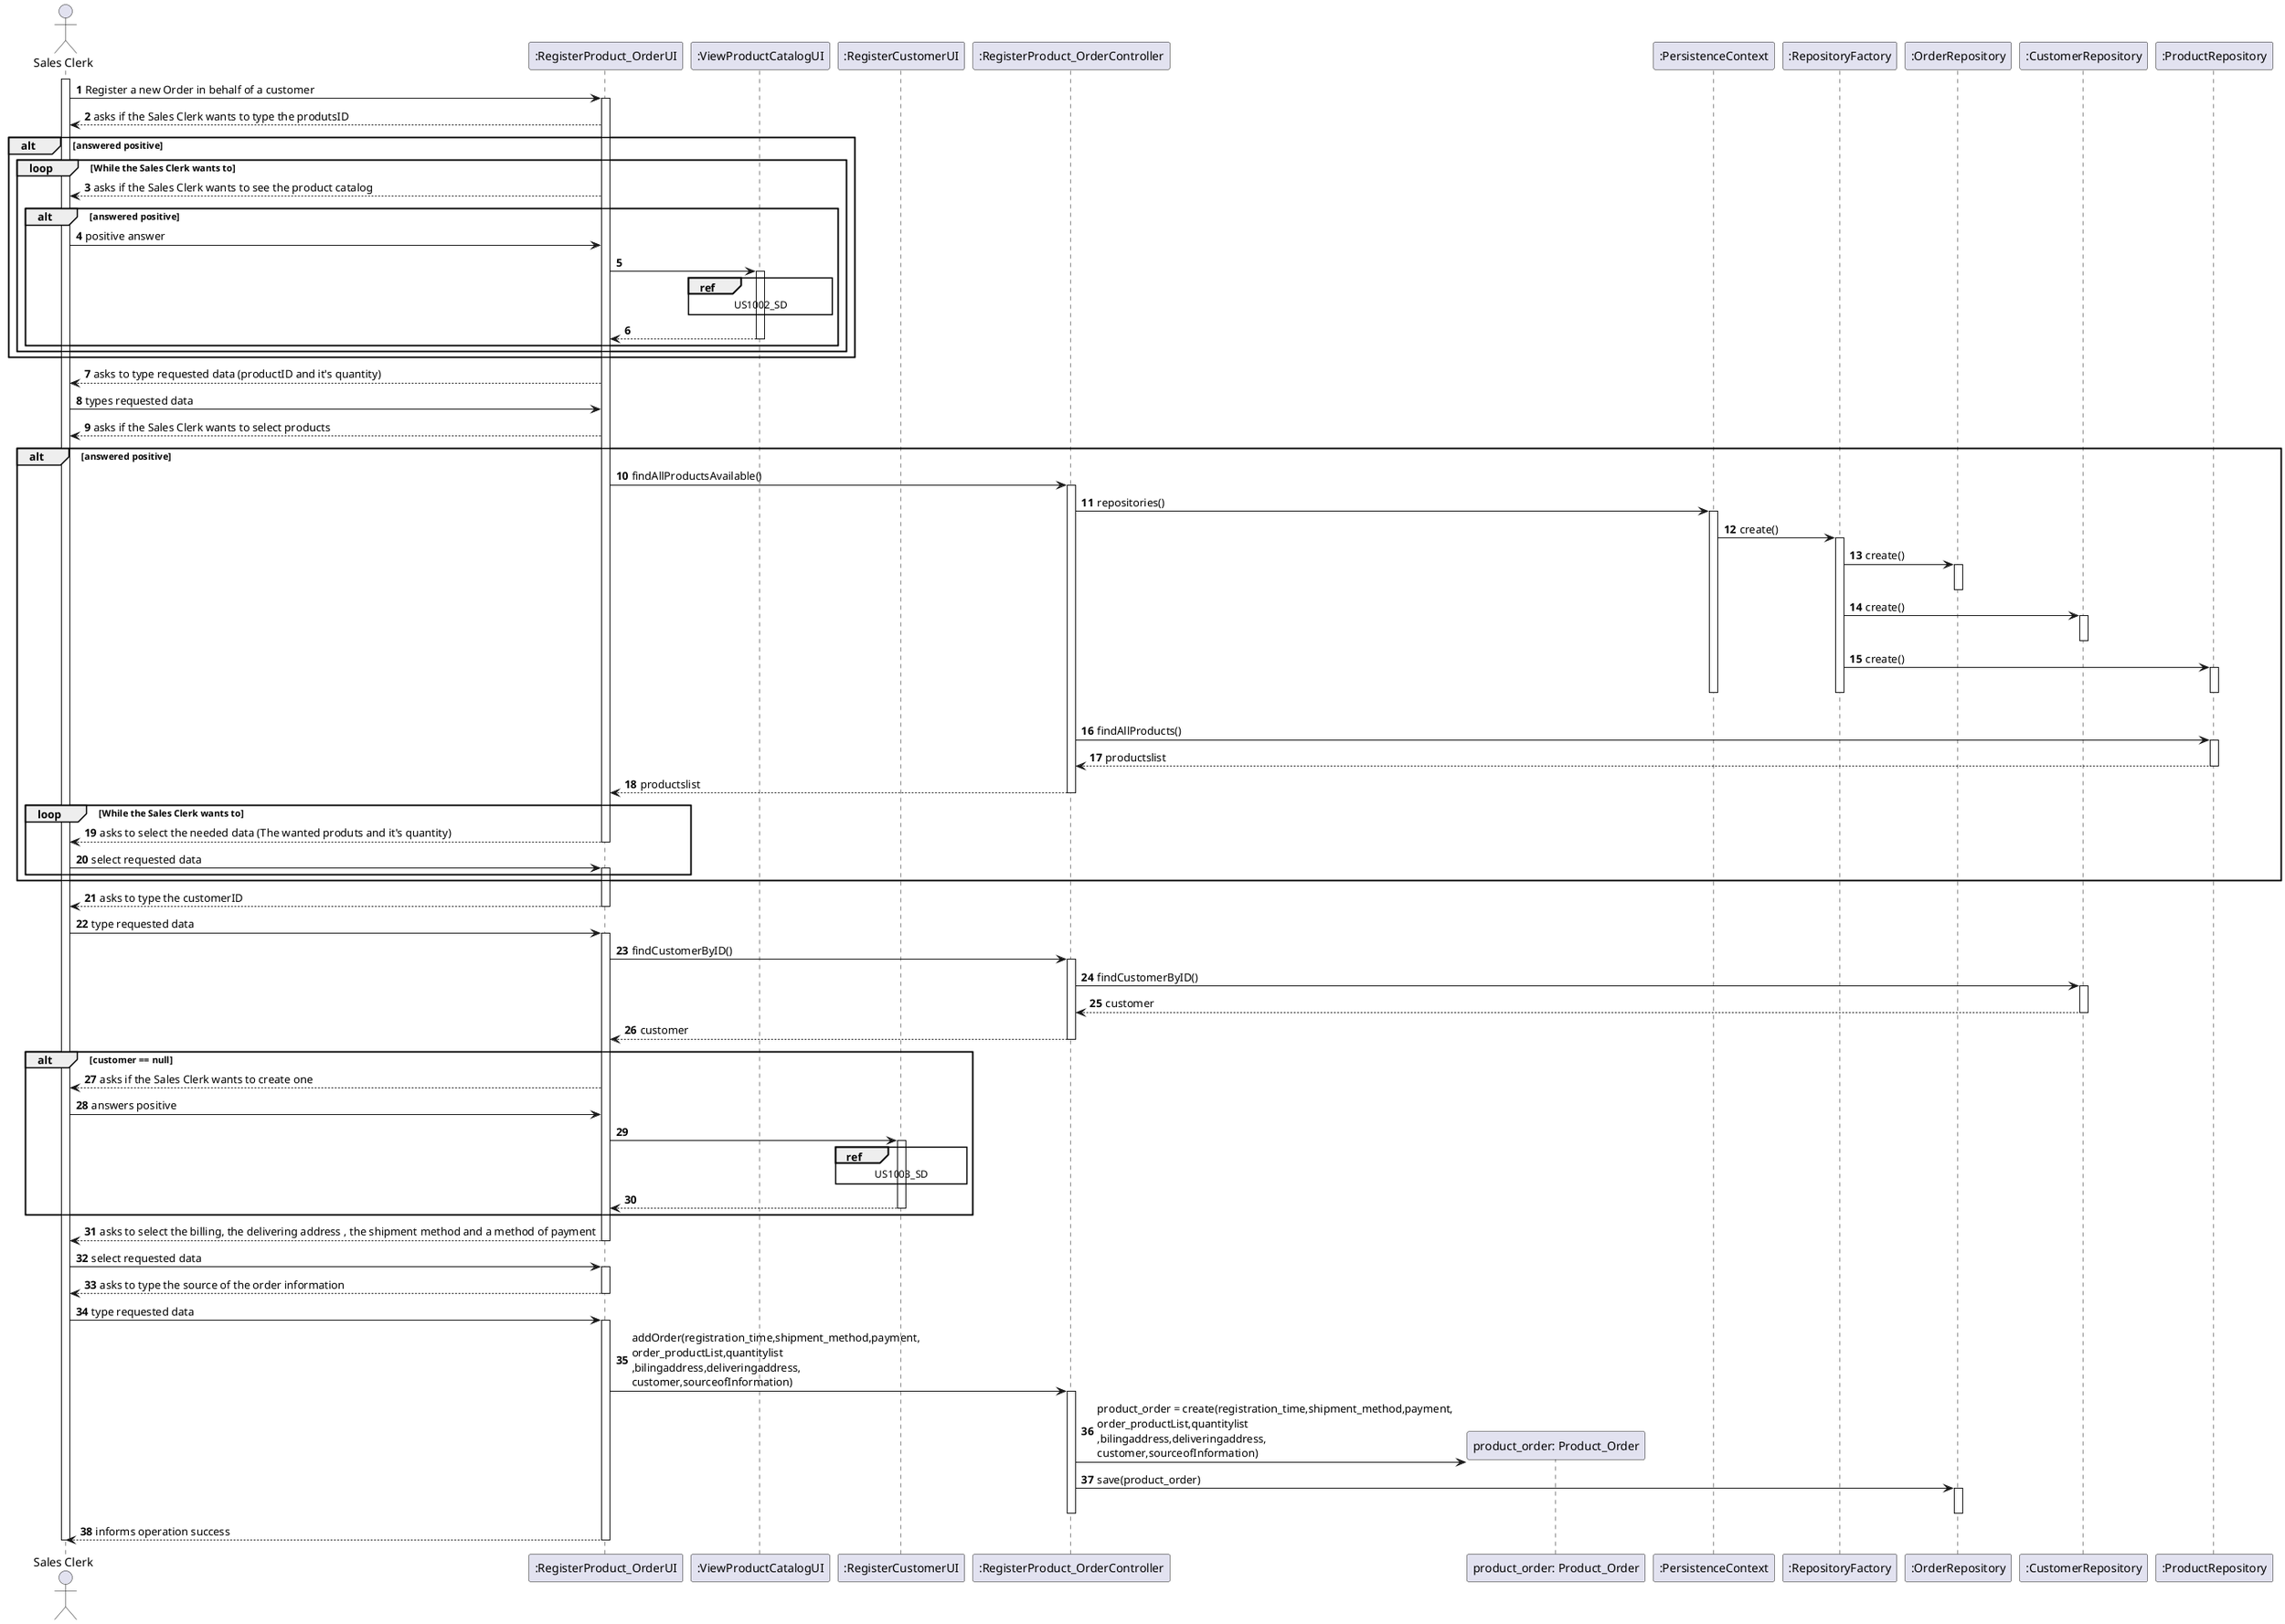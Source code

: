@startuml
'https://plantuml.com/sequence-diagram

autonumber
'hide footbox
actor "Sales Clerk" as SC
participant ":RegisterProduct_OrderUI" as RPOUI
participant ":ViewProductCatalogUI" as VPCUI
participant ":RegisterCustomerUI" as RCUI
participant ":RegisterProduct_OrderController" as RPOC
participant "product_order: Product_Order" as PO
participant ":PersistenceContext" as PC
participant ":RepositoryFactory" as RF
participant ":OrderRepository" as OR
participant ":CustomerRepository" as CR
participant ":ProductRepository" as PR




autonumber
activate SC
SC -> RPOUI: Register a new Order in behalf of a customer
activate RPOUI
RPOUI --> SC : asks if the Sales Clerk wants to type the produtsID
alt answered positive
loop While the Sales Clerk wants to
RPOUI --> SC : asks if the Sales Clerk wants to see the product catalog

alt answered positive

SC -> RPOUI : positive answer
RPOUI -> VPCUI :
activate VPCUI
ref over VPCUI
US1002_SD
end ref
VPCUI --> RPOUI
deactivate VPCUI
end

end loop
end
RPOUI --> SC : asks to type requested data (productID and it's quantity)

SC -> RPOUI : types requested data

RPOUI --> SC : asks if the Sales Clerk wants to select products
alt answered positive


RPOUI -> RPOC: findAllProductsAvailable()
activate RPOC

RPOC -> PC : repositories()
activate PC
PC -> RF : create()
activate RF
RF -> OR : create()
activate OR
deactivate OR
RF -> CR : create()
activate CR
deactivate CR
RF -> PR : create()
activate PR
deactivate PR
deactivate RF
|||
deactivate PC

RPOC -> PR : findAllProducts()
activate PR
PR --> RPOC : productslist
deactivate PR
RPOC --> RPOUI : productslist

loop While the Sales Clerk wants to
deactivate RPOC
RPOUI --> SC: asks to select the needed data (The wanted produts and it's quantity)
deactivate RPOUI

SC -> RPOUI: select requested data
activate RPOUI
end loop
end


RPOUI --> SC: asks to type the customerID
deactivate RPOUI


SC -> RPOUI: type requested data
activate RPOUI

RPOUI -> RPOC : findCustomerByID()
activate RPOC
RPOC -> CR : findCustomerByID()
activate CR
CR --> RPOC : customer
deactivate CR
RPOC --> RPOUI : customer
deactivate RPOC

alt customer == null
RPOUI --> SC : asks if the Sales Clerk wants to create one
SC -> RPOUI : answers positive
RPOUI -> RCUI :
activate RCUI
ref over RCUI
US1003_SD
end ref
RCUI --> RPOUI
deactivate RCUI


end

RPOUI --> SC: asks to select the billing, the delivering address , the shipment method and a method of payment
deactivate RPOUI



SC -> RPOUI: select requested data
activate RPOUI
RPOUI --> SC: asks to type the source of the order information
deactivate RPOUI



SC -> RPOUI: type requested data
activate RPOUI
RPOUI -> RPOC : addOrder(registration_time,shipment_method,payment,\norder_productList,quantitylist\n,bilingaddress,deliveringaddress,\ncustomer,sourceofInformation)
activate RPOC
RPOC -> PO** : product_order = create(registration_time,shipment_method,payment,\norder_productList,quantitylist\n,bilingaddress,deliveringaddress,\ncustomer,sourceofInformation)
RPOC -> OR : save(product_order)
activate OR
deactivate OR
deactivate RPOC


RPOUI --> SC: informs operation success
deactivate RPOUI
deactivate SC

@enduml